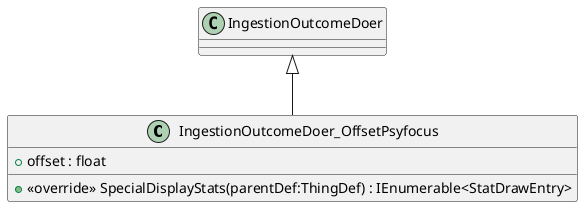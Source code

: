 @startuml
class IngestionOutcomeDoer_OffsetPsyfocus {
    + offset : float
    + <<override>> SpecialDisplayStats(parentDef:ThingDef) : IEnumerable<StatDrawEntry>
}
IngestionOutcomeDoer <|-- IngestionOutcomeDoer_OffsetPsyfocus
@enduml
